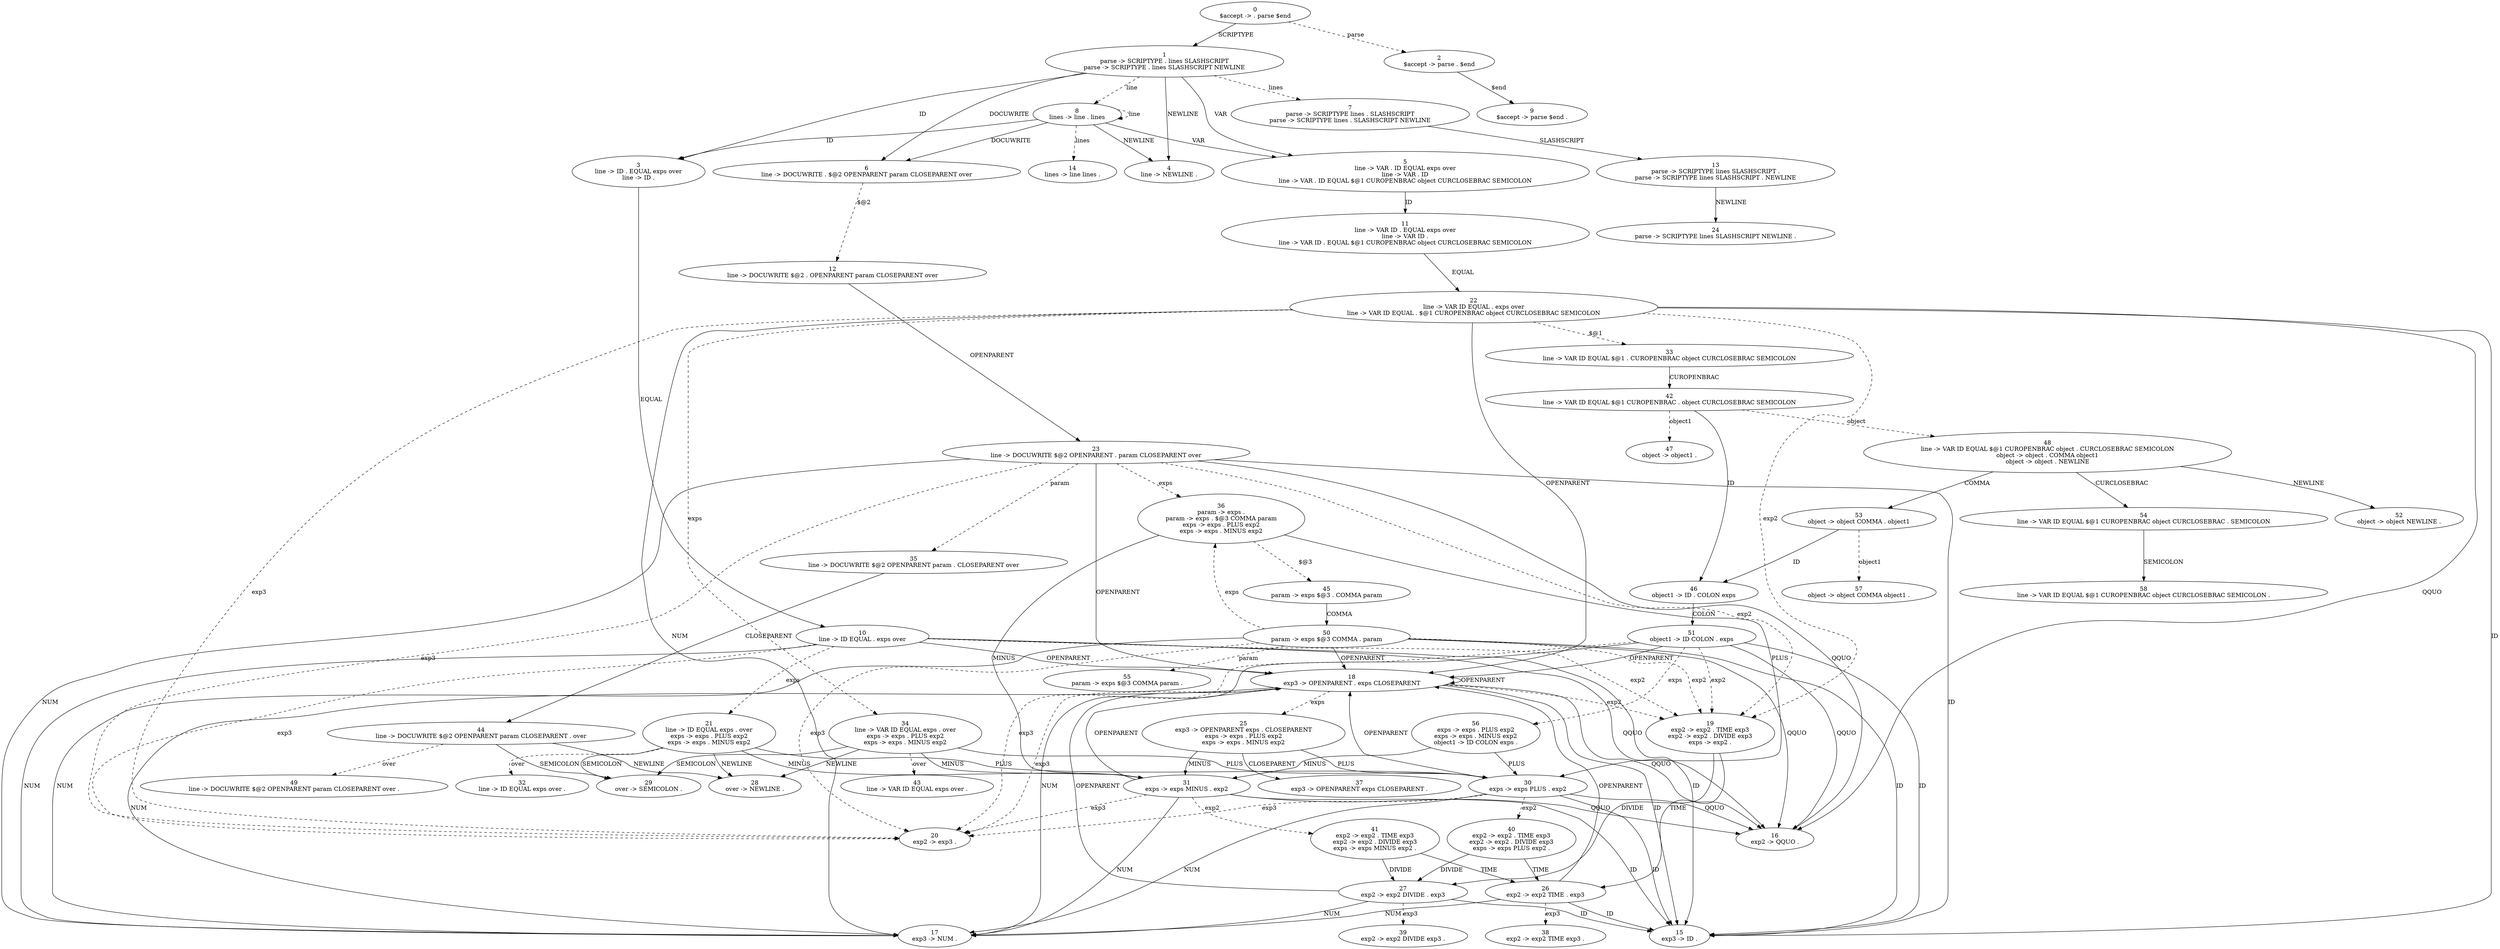 digraph Automaton {
  0 [label="0\n$accept -> . parse $end"]
  0 -> 1 [style=solid label="SCRIPTYPE"]
  0 -> 2 [style=dashed label="parse"]
  1 [label="1\nparse -> SCRIPTYPE . lines SLASHSCRIPT\nparse -> SCRIPTYPE . lines SLASHSCRIPT NEWLINE"]
  1 -> 3 [style=solid label="ID"]
  1 -> 4 [style=solid label="NEWLINE"]
  1 -> 5 [style=solid label="VAR"]
  1 -> 6 [style=solid label="DOCUWRITE"]
  1 -> 7 [style=dashed label="lines"]
  1 -> 8 [style=dashed label="line"]
  2 [label="2\n$accept -> parse . $end"]
  2 -> 9 [style=solid label="$end"]
  3 [label="3\nline -> ID . EQUAL exps over\nline -> ID ."]
  3 -> 10 [style=solid label="EQUAL"]
  4 [label="4\nline -> NEWLINE ."]
  5 [label="5\nline -> VAR . ID EQUAL exps over\nline -> VAR . ID\nline -> VAR . ID EQUAL $@1 CUROPENBRAC object CURCLOSEBRAC SEMICOLON"]
  5 -> 11 [style=solid label="ID"]
  6 [label="6\nline -> DOCUWRITE . $@2 OPENPARENT param CLOSEPARENT over"]
  6 -> 12 [style=dashed label="$@2"]
  7 [label="7\nparse -> SCRIPTYPE lines . SLASHSCRIPT\nparse -> SCRIPTYPE lines . SLASHSCRIPT NEWLINE"]
  7 -> 13 [style=solid label="SLASHSCRIPT"]
  8 [label="8\nlines -> line . lines"]
  8 -> 3 [style=solid label="ID"]
  8 -> 4 [style=solid label="NEWLINE"]
  8 -> 5 [style=solid label="VAR"]
  8 -> 6 [style=solid label="DOCUWRITE"]
  8 -> 14 [style=dashed label="lines"]
  8 -> 8 [style=dashed label="line"]
  9 [label="9\n$accept -> parse $end ."]
  10 [label="10\nline -> ID EQUAL . exps over"]
  10 -> 15 [style=solid label="ID"]
  10 -> 16 [style=solid label="QQUO"]
  10 -> 17 [style=solid label="NUM"]
  10 -> 18 [style=solid label="OPENPARENT"]
  10 -> 19 [style=dashed label="exp2"]
  10 -> 20 [style=dashed label="exp3"]
  10 -> 21 [style=dashed label="exps"]
  11 [label="11\nline -> VAR ID . EQUAL exps over\nline -> VAR ID .\nline -> VAR ID . EQUAL $@1 CUROPENBRAC object CURCLOSEBRAC SEMICOLON"]
  11 -> 22 [style=solid label="EQUAL"]
  12 [label="12\nline -> DOCUWRITE $@2 . OPENPARENT param CLOSEPARENT over"]
  12 -> 23 [style=solid label="OPENPARENT"]
  13 [label="13\nparse -> SCRIPTYPE lines SLASHSCRIPT .\nparse -> SCRIPTYPE lines SLASHSCRIPT . NEWLINE"]
  13 -> 24 [style=solid label="NEWLINE"]
  14 [label="14\nlines -> line lines ."]
  15 [label="15\nexp3 -> ID ."]
  16 [label="16\nexp2 -> QQUO ."]
  17 [label="17\nexp3 -> NUM ."]
  18 [label="18\nexp3 -> OPENPARENT . exps CLOSEPARENT"]
  18 -> 15 [style=solid label="ID"]
  18 -> 16 [style=solid label="QQUO"]
  18 -> 17 [style=solid label="NUM"]
  18 -> 18 [style=solid label="OPENPARENT"]
  18 -> 19 [style=dashed label="exp2"]
  18 -> 20 [style=dashed label="exp3"]
  18 -> 25 [style=dashed label="exps"]
  19 [label="19\nexp2 -> exp2 . TIME exp3\nexp2 -> exp2 . DIVIDE exp3\nexps -> exp2 ."]
  19 -> 26 [style=solid label="TIME"]
  19 -> 27 [style=solid label="DIVIDE"]
  20 [label="20\nexp2 -> exp3 ."]
  21 [label="21\nline -> ID EQUAL exps . over\nexps -> exps . PLUS exp2\nexps -> exps . MINUS exp2"]
  21 -> 28 [style=solid label="NEWLINE"]
  21 -> 29 [style=solid label="SEMICOLON"]
  21 -> 30 [style=solid label="PLUS"]
  21 -> 31 [style=solid label="MINUS"]
  21 -> 32 [style=dashed label="over"]
  22 [label="22\nline -> VAR ID EQUAL . exps over\nline -> VAR ID EQUAL . $@1 CUROPENBRAC object CURCLOSEBRAC SEMICOLON"]
  22 -> 15 [style=solid label="ID"]
  22 -> 16 [style=solid label="QQUO"]
  22 -> 17 [style=solid label="NUM"]
  22 -> 18 [style=solid label="OPENPARENT"]
  22 -> 33 [style=dashed label="$@1"]
  22 -> 19 [style=dashed label="exp2"]
  22 -> 20 [style=dashed label="exp3"]
  22 -> 34 [style=dashed label="exps"]
  23 [label="23\nline -> DOCUWRITE $@2 OPENPARENT . param CLOSEPARENT over"]
  23 -> 15 [style=solid label="ID"]
  23 -> 16 [style=solid label="QQUO"]
  23 -> 17 [style=solid label="NUM"]
  23 -> 18 [style=solid label="OPENPARENT"]
  23 -> 35 [style=dashed label="param"]
  23 -> 19 [style=dashed label="exp2"]
  23 -> 20 [style=dashed label="exp3"]
  23 -> 36 [style=dashed label="exps"]
  24 [label="24\nparse -> SCRIPTYPE lines SLASHSCRIPT NEWLINE ."]
  25 [label="25\nexp3 -> OPENPARENT exps . CLOSEPARENT\nexps -> exps . PLUS exp2\nexps -> exps . MINUS exp2"]
  25 -> 37 [style=solid label="CLOSEPARENT"]
  25 -> 30 [style=solid label="PLUS"]
  25 -> 31 [style=solid label="MINUS"]
  26 [label="26\nexp2 -> exp2 TIME . exp3"]
  26 -> 15 [style=solid label="ID"]
  26 -> 17 [style=solid label="NUM"]
  26 -> 18 [style=solid label="OPENPARENT"]
  26 -> 38 [style=dashed label="exp3"]
  27 [label="27\nexp2 -> exp2 DIVIDE . exp3"]
  27 -> 15 [style=solid label="ID"]
  27 -> 17 [style=solid label="NUM"]
  27 -> 18 [style=solid label="OPENPARENT"]
  27 -> 39 [style=dashed label="exp3"]
  28 [label="28\nover -> NEWLINE ."]
  29 [label="29\nover -> SEMICOLON ."]
  30 [label="30\nexps -> exps PLUS . exp2"]
  30 -> 15 [style=solid label="ID"]
  30 -> 16 [style=solid label="QQUO"]
  30 -> 17 [style=solid label="NUM"]
  30 -> 18 [style=solid label="OPENPARENT"]
  30 -> 40 [style=dashed label="exp2"]
  30 -> 20 [style=dashed label="exp3"]
  31 [label="31\nexps -> exps MINUS . exp2"]
  31 -> 15 [style=solid label="ID"]
  31 -> 16 [style=solid label="QQUO"]
  31 -> 17 [style=solid label="NUM"]
  31 -> 18 [style=solid label="OPENPARENT"]
  31 -> 41 [style=dashed label="exp2"]
  31 -> 20 [style=dashed label="exp3"]
  32 [label="32\nline -> ID EQUAL exps over ."]
  33 [label="33\nline -> VAR ID EQUAL $@1 . CUROPENBRAC object CURCLOSEBRAC SEMICOLON"]
  33 -> 42 [style=solid label="CUROPENBRAC"]
  34 [label="34\nline -> VAR ID EQUAL exps . over\nexps -> exps . PLUS exp2\nexps -> exps . MINUS exp2"]
  34 -> 28 [style=solid label="NEWLINE"]
  34 -> 29 [style=solid label="SEMICOLON"]
  34 -> 30 [style=solid label="PLUS"]
  34 -> 31 [style=solid label="MINUS"]
  34 -> 43 [style=dashed label="over"]
  35 [label="35\nline -> DOCUWRITE $@2 OPENPARENT param . CLOSEPARENT over"]
  35 -> 44 [style=solid label="CLOSEPARENT"]
  36 [label="36\nparam -> exps .\nparam -> exps . $@3 COMMA param\nexps -> exps . PLUS exp2\nexps -> exps . MINUS exp2"]
  36 -> 30 [style=solid label="PLUS"]
  36 -> 31 [style=solid label="MINUS"]
  36 -> 45 [style=dashed label="$@3"]
  37 [label="37\nexp3 -> OPENPARENT exps CLOSEPARENT ."]
  38 [label="38\nexp2 -> exp2 TIME exp3 ."]
  39 [label="39\nexp2 -> exp2 DIVIDE exp3 ."]
  40 [label="40\nexp2 -> exp2 . TIME exp3\nexp2 -> exp2 . DIVIDE exp3\nexps -> exps PLUS exp2 ."]
  40 -> 26 [style=solid label="TIME"]
  40 -> 27 [style=solid label="DIVIDE"]
  41 [label="41\nexp2 -> exp2 . TIME exp3\nexp2 -> exp2 . DIVIDE exp3\nexps -> exps MINUS exp2 ."]
  41 -> 26 [style=solid label="TIME"]
  41 -> 27 [style=solid label="DIVIDE"]
  42 [label="42\nline -> VAR ID EQUAL $@1 CUROPENBRAC . object CURCLOSEBRAC SEMICOLON"]
  42 -> 46 [style=solid label="ID"]
  42 -> 47 [style=dashed label="object1"]
  42 -> 48 [style=dashed label="object"]
  43 [label="43\nline -> VAR ID EQUAL exps over ."]
  44 [label="44\nline -> DOCUWRITE $@2 OPENPARENT param CLOSEPARENT . over"]
  44 -> 28 [style=solid label="NEWLINE"]
  44 -> 29 [style=solid label="SEMICOLON"]
  44 -> 49 [style=dashed label="over"]
  45 [label="45\nparam -> exps $@3 . COMMA param"]
  45 -> 50 [style=solid label="COMMA"]
  46 [label="46\nobject1 -> ID . COLON exps"]
  46 -> 51 [style=solid label="COLON"]
  47 [label="47\nobject -> object1 ."]
  48 [label="48\nline -> VAR ID EQUAL $@1 CUROPENBRAC object . CURCLOSEBRAC SEMICOLON\nobject -> object . COMMA object1\nobject -> object . NEWLINE"]
  48 -> 52 [style=solid label="NEWLINE"]
  48 -> 53 [style=solid label="COMMA"]
  48 -> 54 [style=solid label="CURCLOSEBRAC"]
  49 [label="49\nline -> DOCUWRITE $@2 OPENPARENT param CLOSEPARENT over ."]
  50 [label="50\nparam -> exps $@3 COMMA . param"]
  50 -> 15 [style=solid label="ID"]
  50 -> 16 [style=solid label="QQUO"]
  50 -> 17 [style=solid label="NUM"]
  50 -> 18 [style=solid label="OPENPARENT"]
  50 -> 55 [style=dashed label="param"]
  50 -> 19 [style=dashed label="exp2"]
  50 -> 20 [style=dashed label="exp3"]
  50 -> 36 [style=dashed label="exps"]
  51 [label="51\nobject1 -> ID COLON . exps"]
  51 -> 15 [style=solid label="ID"]
  51 -> 16 [style=solid label="QQUO"]
  51 -> 17 [style=solid label="NUM"]
  51 -> 18 [style=solid label="OPENPARENT"]
  51 -> 19 [style=dashed label="exp2"]
  51 -> 20 [style=dashed label="exp3"]
  51 -> 56 [style=dashed label="exps"]
  52 [label="52\nobject -> object NEWLINE ."]
  53 [label="53\nobject -> object COMMA . object1"]
  53 -> 46 [style=solid label="ID"]
  53 -> 57 [style=dashed label="object1"]
  54 [label="54\nline -> VAR ID EQUAL $@1 CUROPENBRAC object CURCLOSEBRAC . SEMICOLON"]
  54 -> 58 [style=solid label="SEMICOLON"]
  55 [label="55\nparam -> exps $@3 COMMA param ."]
  56 [label="56\nexps -> exps . PLUS exp2\nexps -> exps . MINUS exp2\nobject1 -> ID COLON exps ."]
  56 -> 30 [style=solid label="PLUS"]
  56 -> 31 [style=solid label="MINUS"]
  57 [label="57\nobject -> object COMMA object1 ."]
  58 [label="58\nline -> VAR ID EQUAL $@1 CUROPENBRAC object CURCLOSEBRAC SEMICOLON ."]
}
